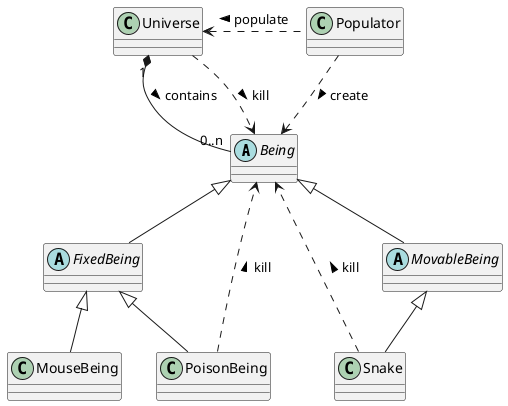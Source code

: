 @startuml

abstract class Being
abstract class FixedBeing
abstract class MovableBeing

Being <|-- FixedBeing
Being <|-- MovableBeing
FixedBeing <|-- MouseBeing
FixedBeing <|-- PoisonBeing

MovableBeing<|--Snake

PoisonBeing ..> Being : kill >
Snake ..> Being : kill >

Universe ..> Being : kill >
Universe "1" *- "0..n" Being : contains >

Populator ..> Being : create >
Populator .left.> Universe : populate >

@enduml